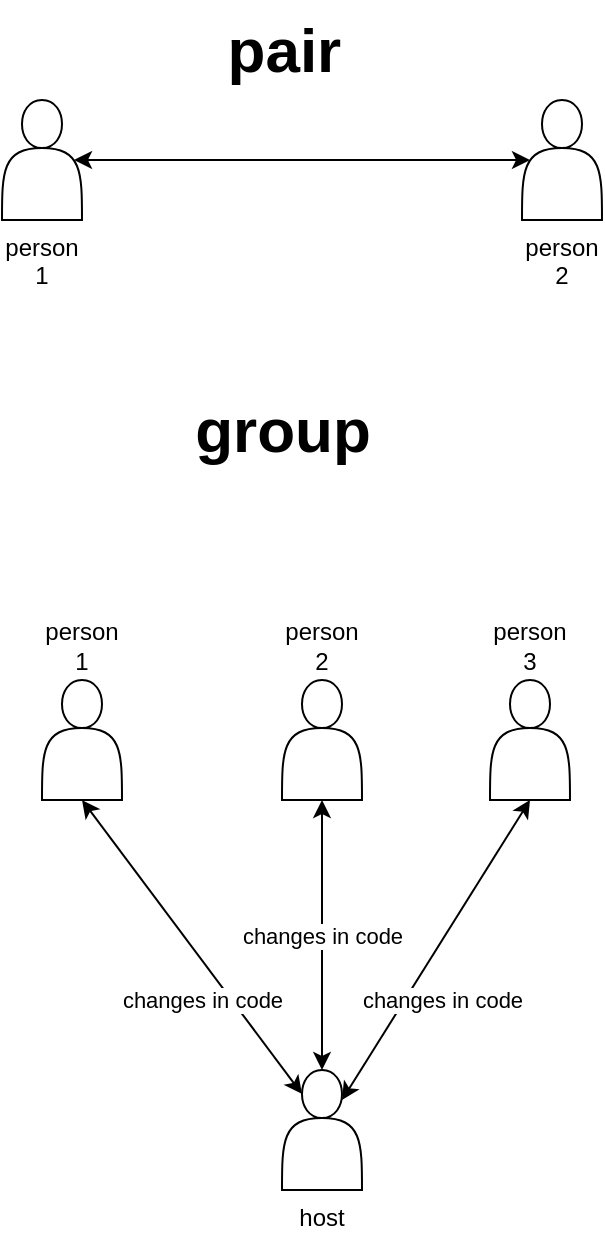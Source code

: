 <mxfile version="24.7.7">
  <diagram name="‫עמוד-1‬" id="A5oyn7lyb_hoybjg6HGl">
    <mxGraphModel dx="794" dy="447" grid="1" gridSize="10" guides="1" tooltips="1" connect="1" arrows="1" fold="1" page="1" pageScale="1" pageWidth="827" pageHeight="1169" math="0" shadow="0">
      <root>
        <mxCell id="0" />
        <mxCell id="1" parent="0" />
        <mxCell id="i8Dx9n1eR3Ki-JGpyXoN-1" value="person 1" style="shape=actor;whiteSpace=wrap;html=1;verticalAlign=top;labelPosition=center;verticalLabelPosition=bottom;align=center;" parent="1" vertex="1">
          <mxGeometry x="170" y="100" width="40" height="60" as="geometry" />
        </mxCell>
        <mxCell id="i8Dx9n1eR3Ki-JGpyXoN-2" value="person 2" style="shape=actor;whiteSpace=wrap;html=1;labelPosition=center;verticalLabelPosition=bottom;align=center;verticalAlign=top;" parent="1" vertex="1">
          <mxGeometry x="430" y="100" width="40" height="60" as="geometry" />
        </mxCell>
        <mxCell id="i8Dx9n1eR3Ki-JGpyXoN-3" value="&lt;b&gt;&lt;font style=&quot;font-size: 31px;&quot;&gt;pair&amp;nbsp;&lt;/font&gt;&lt;/b&gt;" style="text;html=1;align=center;verticalAlign=middle;resizable=0;points=[];autosize=1;strokeColor=none;fillColor=none;" parent="1" vertex="1">
          <mxGeometry x="270" y="50" width="90" height="50" as="geometry" />
        </mxCell>
        <mxCell id="i8Dx9n1eR3Ki-JGpyXoN-5" value="" style="endArrow=classic;startArrow=classic;html=1;rounded=0;exitX=0.9;exitY=0.5;exitDx=0;exitDy=0;entryX=0.1;entryY=0.5;entryDx=0;entryDy=0;entryPerimeter=0;exitPerimeter=0;" parent="1" source="i8Dx9n1eR3Ki-JGpyXoN-1" target="i8Dx9n1eR3Ki-JGpyXoN-2" edge="1">
          <mxGeometry width="50" height="50" relative="1" as="geometry">
            <mxPoint x="380" y="-70" as="sourcePoint" />
            <mxPoint x="430" y="-120" as="targetPoint" />
            <Array as="points" />
          </mxGeometry>
        </mxCell>
        <mxCell id="i8Dx9n1eR3Ki-JGpyXoN-6" value="&lt;font style=&quot;font-size: 31px;&quot;&gt;&lt;b&gt;group&lt;/b&gt;&lt;/font&gt;" style="text;html=1;align=center;verticalAlign=middle;resizable=0;points=[];autosize=1;strokeColor=none;fillColor=none;" parent="1" vertex="1">
          <mxGeometry x="255" y="240" width="110" height="50" as="geometry" />
        </mxCell>
        <mxCell id="i8Dx9n1eR3Ki-JGpyXoN-7" value="host" style="shape=actor;whiteSpace=wrap;html=1;verticalAlign=top;labelPosition=center;verticalLabelPosition=bottom;align=center;" parent="1" vertex="1">
          <mxGeometry x="310" y="585" width="40" height="60" as="geometry" />
        </mxCell>
        <mxCell id="i8Dx9n1eR3Ki-JGpyXoN-8" value="person 1" style="shape=actor;whiteSpace=wrap;html=1;labelPosition=center;verticalLabelPosition=top;align=center;verticalAlign=bottom;" parent="1" vertex="1">
          <mxGeometry x="190" y="390" width="40" height="60" as="geometry" />
        </mxCell>
        <mxCell id="i8Dx9n1eR3Ki-JGpyXoN-9" value="person 2" style="shape=actor;whiteSpace=wrap;html=1;labelPosition=center;verticalLabelPosition=top;align=center;verticalAlign=bottom;" parent="1" vertex="1">
          <mxGeometry x="310" y="390" width="40" height="60" as="geometry" />
        </mxCell>
        <mxCell id="i8Dx9n1eR3Ki-JGpyXoN-10" value="person 3" style="shape=actor;whiteSpace=wrap;html=1;labelPosition=center;verticalLabelPosition=top;align=center;verticalAlign=bottom;textShadow=0;" parent="1" vertex="1">
          <mxGeometry x="414" y="390" width="40" height="60" as="geometry" />
        </mxCell>
        <mxCell id="XYZ_16Kyq5A2vaD2cnu9-1" value="changes in code" style="endArrow=classic;startArrow=classic;html=1;rounded=0;exitX=0.5;exitY=0;exitDx=0;exitDy=0;entryX=0.5;entryY=1;entryDx=0;entryDy=0;" edge="1" parent="1" source="i8Dx9n1eR3Ki-JGpyXoN-7" target="i8Dx9n1eR3Ki-JGpyXoN-9">
          <mxGeometry width="50" height="50" relative="1" as="geometry">
            <mxPoint x="300" y="520" as="sourcePoint" />
            <mxPoint x="350" y="470" as="targetPoint" />
          </mxGeometry>
        </mxCell>
        <mxCell id="XYZ_16Kyq5A2vaD2cnu9-4" value="changes in code" style="endArrow=classic;startArrow=classic;html=1;rounded=0;exitX=0.75;exitY=0.25;exitDx=0;exitDy=0;entryX=0.5;entryY=1;entryDx=0;entryDy=0;exitPerimeter=0;" edge="1" parent="1" source="i8Dx9n1eR3Ki-JGpyXoN-7" target="i8Dx9n1eR3Ki-JGpyXoN-10">
          <mxGeometry x="-0.221" y="-16" width="50" height="50" relative="1" as="geometry">
            <mxPoint x="370" y="610" as="sourcePoint" />
            <mxPoint x="420" y="560" as="targetPoint" />
            <Array as="points" />
            <mxPoint as="offset" />
          </mxGeometry>
        </mxCell>
        <mxCell id="XYZ_16Kyq5A2vaD2cnu9-5" value="changes in code" style="endArrow=classic;startArrow=classic;html=1;rounded=0;entryX=0.5;entryY=1;entryDx=0;entryDy=0;exitX=0.25;exitY=0.2;exitDx=0;exitDy=0;exitPerimeter=0;" edge="1" parent="1" source="i8Dx9n1eR3Ki-JGpyXoN-7" target="i8Dx9n1eR3Ki-JGpyXoN-8">
          <mxGeometry x="-0.264" y="12" width="50" height="50" relative="1" as="geometry">
            <mxPoint x="160" y="530" as="sourcePoint" />
            <mxPoint x="210" y="480" as="targetPoint" />
            <mxPoint as="offset" />
          </mxGeometry>
        </mxCell>
      </root>
    </mxGraphModel>
  </diagram>
</mxfile>
